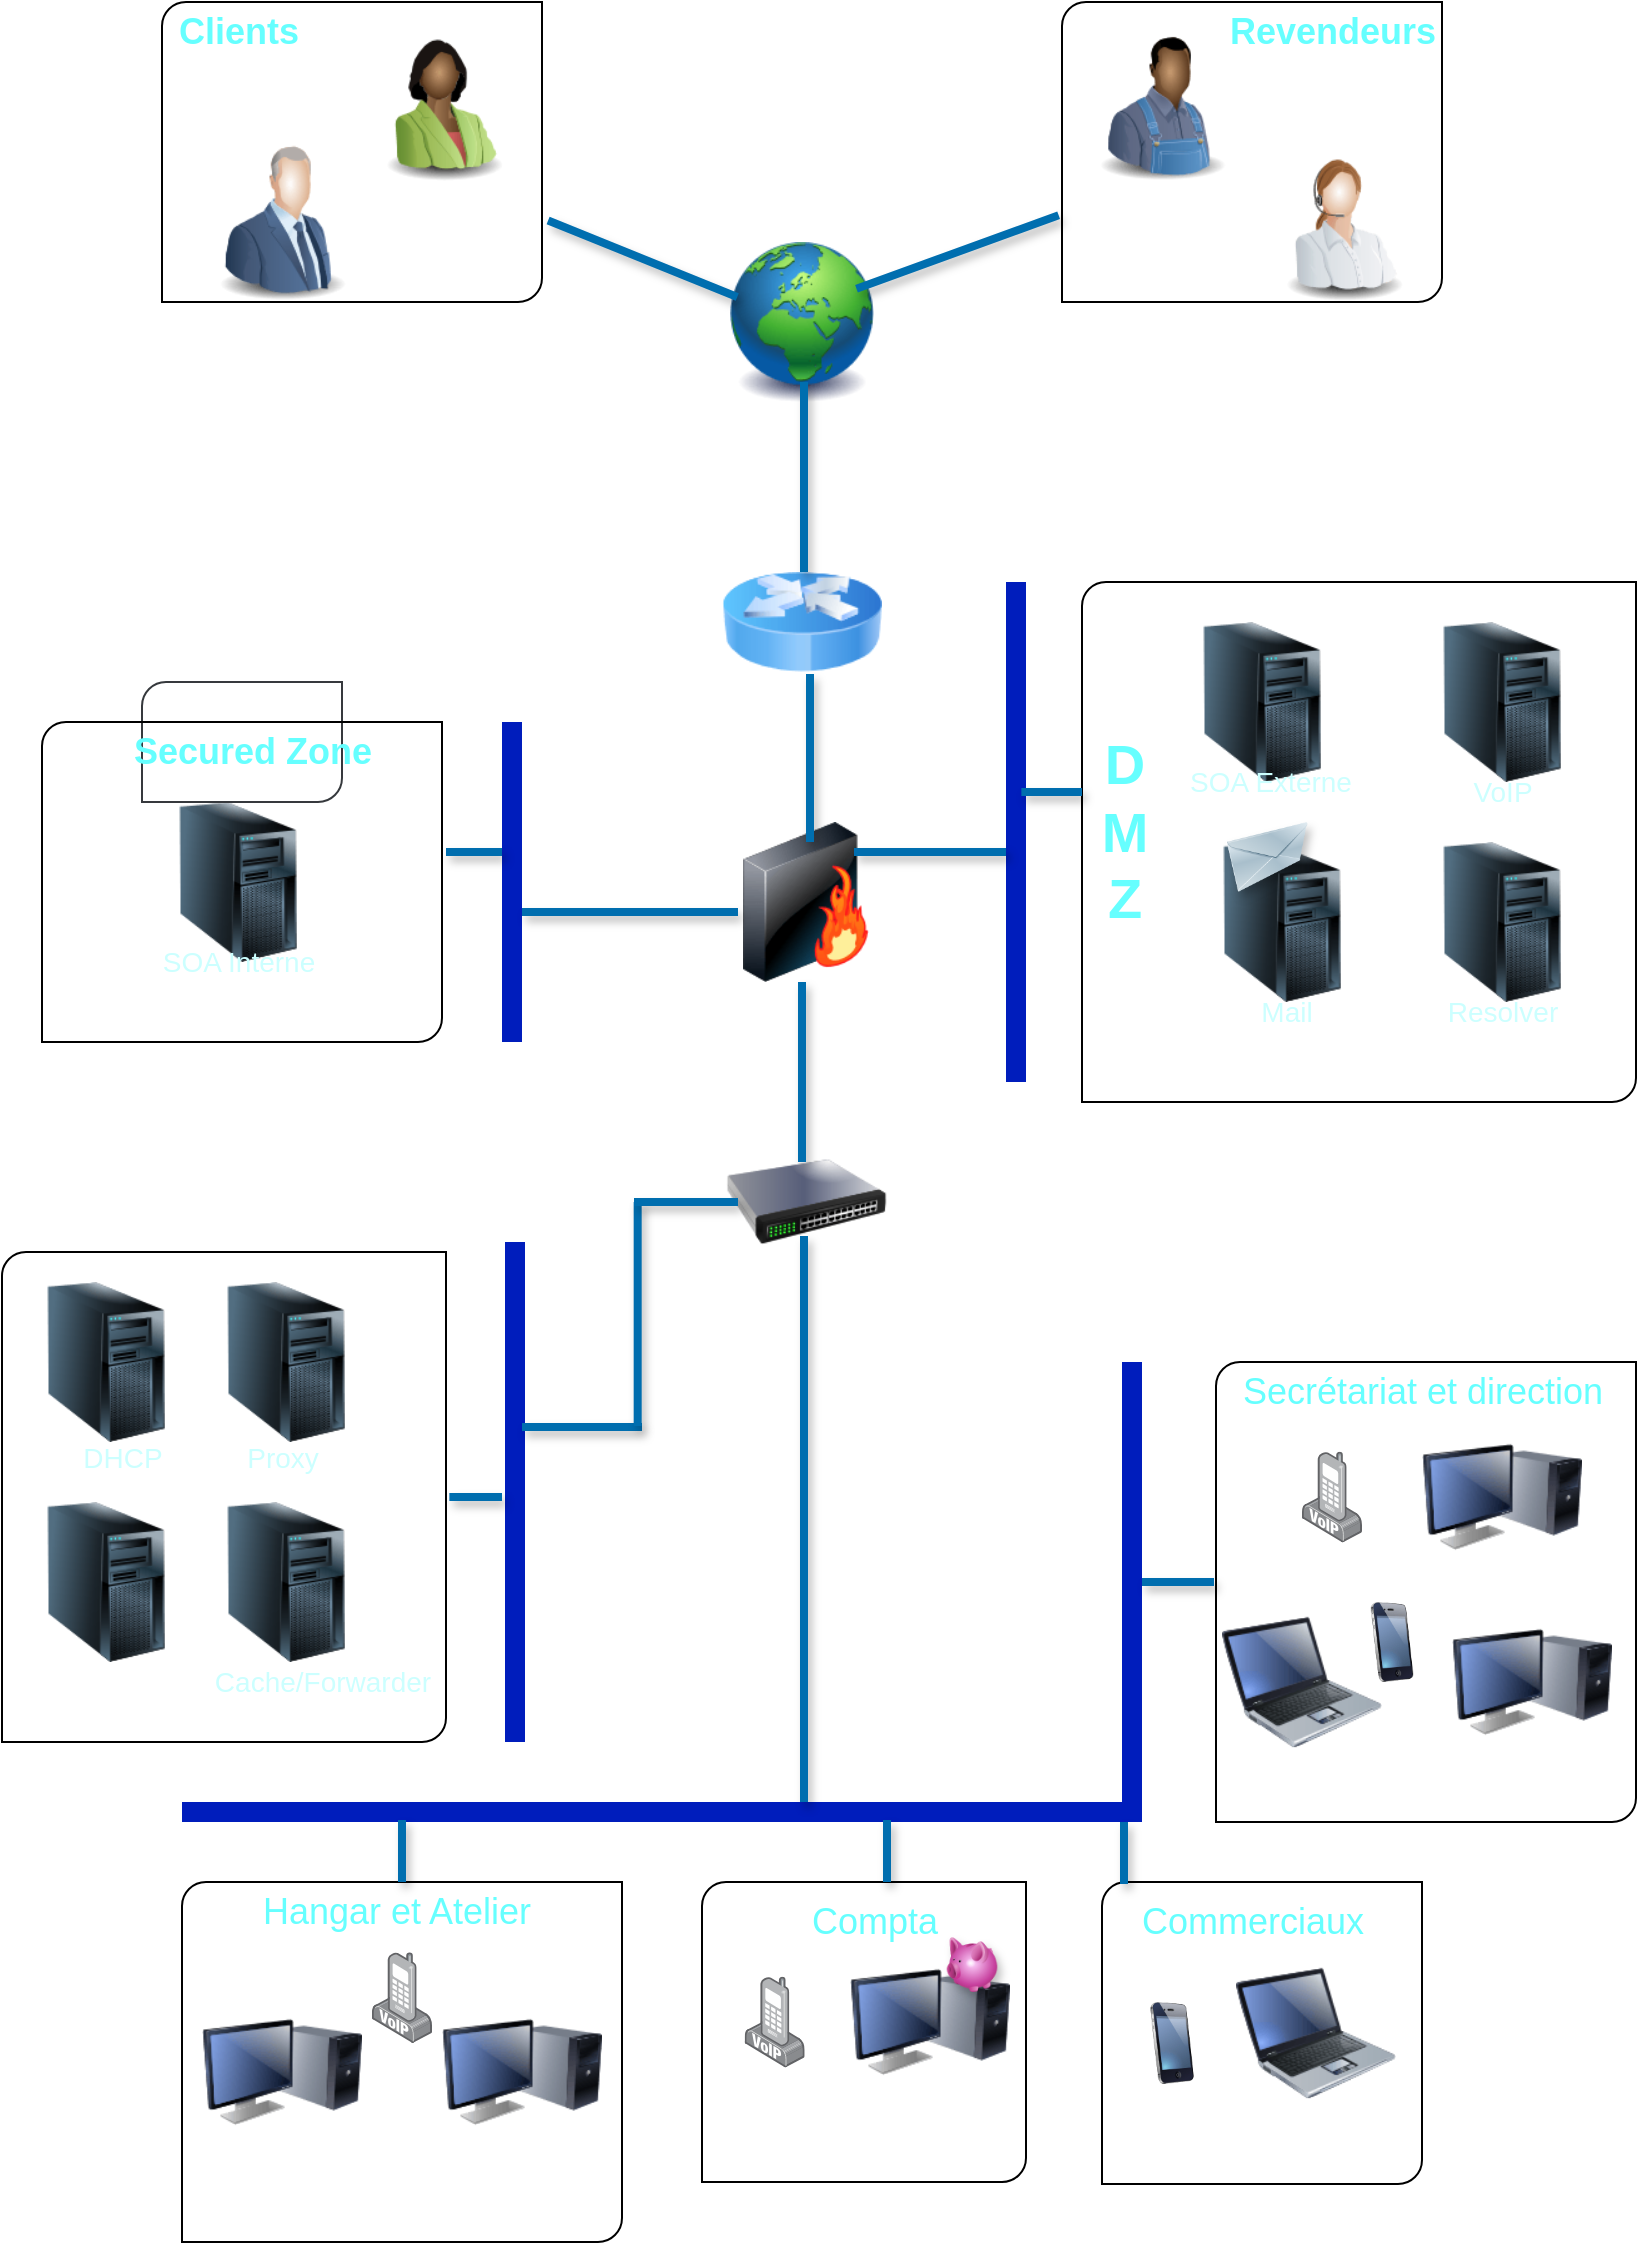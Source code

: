 <mxfile>
    <diagram id="BTGCz34x97Jdm9kKE40l" name="Page-1">
        <mxGraphModel dx="1030" dy="910" grid="1" gridSize="10" guides="1" tooltips="1" connect="1" arrows="1" fold="1" page="1" pageScale="1" pageWidth="827" pageHeight="1169" background="none" math="0" shadow="0">
            <root>
                <mxCell id="0"/>
                <mxCell id="1" parent="0"/>
                <mxCell id="2" value="" style="image;html=1;image=img/lib/clip_art/computers/Server_Tower_128x128.png;rounded=0;" parent="1" vertex="1">
                    <mxGeometry x="710" y="430" width="80" height="80" as="geometry"/>
                </mxCell>
                <mxCell id="3" value="" style="image;html=1;image=img/lib/clip_art/computers/Server_Tower_128x128.png;rounded=0;" parent="1" vertex="1">
                    <mxGeometry x="590" y="320" width="80" height="80" as="geometry"/>
                </mxCell>
                <mxCell id="4" value="" style="image;html=1;image=img/lib/clip_art/computers/Server_Tower_128x128.png;rounded=0;" parent="1" vertex="1">
                    <mxGeometry x="78" y="410" width="80" height="80" as="geometry"/>
                </mxCell>
                <mxCell id="5" value="" style="image;html=1;image=img/lib/clip_art/computers/Server_Tower_128x128.png;rounded=0;" parent="1" vertex="1">
                    <mxGeometry x="12" y="760" width="80" height="80" as="geometry"/>
                </mxCell>
                <mxCell id="6" value="" style="image;html=1;image=img/lib/clip_art/computers/Server_Tower_128x128.png;rounded=0;" parent="1" vertex="1">
                    <mxGeometry x="600" y="430" width="80" height="80" as="geometry"/>
                </mxCell>
                <mxCell id="13" value="" style="image;html=1;image=img/lib/clip_art/general/Earth_globe_128x128.png;rounded=0;" parent="1" vertex="1">
                    <mxGeometry x="360" y="130" width="80" height="80" as="geometry"/>
                </mxCell>
                <mxCell id="14" value="" style="image;html=1;image=img/lib/clip_art/networking/Router_Icon_128x128.png;rounded=0;" parent="1" vertex="1">
                    <mxGeometry x="360" y="280" width="80" height="80" as="geometry"/>
                </mxCell>
                <mxCell id="19" value="" style="image;html=1;image=img/lib/clip_art/networking/Firewall-page1_128x128.png;rounded=0;" parent="1" vertex="1">
                    <mxGeometry x="360" y="420" width="84" height="80" as="geometry"/>
                </mxCell>
                <mxCell id="20" value="" style="image;html=1;image=img/lib/clip_art/networking/Switch_128x128.png;rounded=0;" parent="1" vertex="1">
                    <mxGeometry x="362.13" y="570" width="80" height="80" as="geometry"/>
                </mxCell>
                <mxCell id="42" value="" style="image;html=1;image=img/lib/clip_art/computers/Server_Tower_128x128.png;rounded=0;" parent="1" vertex="1">
                    <mxGeometry x="710" y="320" width="80" height="80" as="geometry"/>
                </mxCell>
                <mxCell id="43" value="" style="image;html=1;image=img/lib/clip_art/computers/Server_Tower_128x128.png;rounded=0;" parent="1" vertex="1">
                    <mxGeometry x="12" y="650" width="80" height="80" as="geometry"/>
                </mxCell>
                <mxCell id="46" value="" style="verticalLabelPosition=bottom;verticalAlign=top;html=1;shape=mxgraph.basic.diag_round_rect;dx=6;textOpacity=0;rounded=0;" parent="1" vertex="1">
                    <mxGeometry x="80" y="10" width="190" height="150" as="geometry"/>
                </mxCell>
                <mxCell id="48" value="" style="image;html=1;image=img/lib/clip_art/people/Suit_Woman_Green_Black_128x128.png;rounded=0;" parent="1" vertex="1">
                    <mxGeometry x="180" y="20" width="80" height="80" as="geometry"/>
                </mxCell>
                <mxCell id="49" value="" style="image;html=1;image=img/lib/clip_art/people/Suit_Man_Blue_128x128.png;rounded=0;" parent="1" vertex="1">
                    <mxGeometry x="100" y="80" width="80" height="80" as="geometry"/>
                </mxCell>
                <mxCell id="51" value="" style="verticalLabelPosition=bottom;verticalAlign=top;html=1;shape=mxgraph.basic.diag_round_rect;dx=6;textOpacity=0;rounded=0;" parent="1" vertex="1">
                    <mxGeometry x="530" y="10" width="190" height="150" as="geometry"/>
                </mxCell>
                <mxCell id="52" value="" style="image;html=1;image=img/lib/clip_art/people/Farmer_Man_Black_128x128.png;rounded=0;" parent="1" vertex="1">
                    <mxGeometry x="540" y="20" width="80" height="80" as="geometry"/>
                </mxCell>
                <mxCell id="53" value="" style="image;html=1;image=img/lib/clip_art/people/Telesales_Woman_128x128.png;rounded=0;" parent="1" vertex="1">
                    <mxGeometry x="630" y="80" width="80" height="80" as="geometry"/>
                </mxCell>
                <mxCell id="54" value="" style="verticalLabelPosition=bottom;verticalAlign=top;html=1;shape=mxgraph.basic.diag_round_rect;dx=6;fillColor=none;strokeColor=#36393d;rounded=0;" parent="1" vertex="1">
                    <mxGeometry x="70" y="350" width="100" height="60" as="geometry"/>
                </mxCell>
                <mxCell id="55" value="" style="verticalLabelPosition=bottom;verticalAlign=top;html=1;shape=mxgraph.basic.diag_round_rect;dx=6;fillColor=none;rounded=0;" parent="1" vertex="1">
                    <mxGeometry x="20" y="370" width="200" height="160" as="geometry"/>
                </mxCell>
                <mxCell id="56" value="Secured Zone" style="text;html=1;align=center;verticalAlign=middle;resizable=0;points=[];autosize=1;strokeColor=none;fillColor=none;fontStyle=1;fontSize=18;fontColor=#66FFFF;rounded=0;" parent="1" vertex="1">
                    <mxGeometry x="60" y="370" width="130" height="30" as="geometry"/>
                </mxCell>
                <mxCell id="57" value="" style="verticalLabelPosition=bottom;verticalAlign=top;html=1;shape=mxgraph.basic.diag_round_rect;dx=6;fillColor=none;rounded=0;" parent="1" vertex="1">
                    <mxGeometry x="540" y="300" width="277" height="260" as="geometry"/>
                </mxCell>
                <mxCell id="58" value="D&lt;br style=&quot;font-size: 28px;&quot;&gt;M&lt;br style=&quot;font-size: 28px;&quot;&gt;Z" style="text;html=1;align=center;verticalAlign=middle;resizable=0;points=[];autosize=1;strokeColor=none;fillColor=none;shadow=0;fontSize=28;fontStyle=1;fontColor=#66FFFF;rounded=0;" parent="1" vertex="1">
                    <mxGeometry x="541" y="370" width="40" height="110" as="geometry"/>
                </mxCell>
                <mxCell id="60" value="" style="verticalLabelPosition=bottom;verticalAlign=top;html=1;shape=mxgraph.basic.diag_round_rect;dx=6;shadow=0;fontSize=28;fillColor=none;rounded=0;" parent="1" vertex="1">
                    <mxGeometry y="635" width="222" height="245" as="geometry"/>
                </mxCell>
                <mxCell id="61" value="Clients" style="text;html=1;align=center;verticalAlign=middle;resizable=0;points=[];autosize=1;strokeColor=none;fillColor=none;fontSize=18;fontColor=#66FFFF;fontStyle=1;rounded=0;" parent="1" vertex="1">
                    <mxGeometry x="78" y="10" width="80" height="30" as="geometry"/>
                </mxCell>
                <mxCell id="62" value="Revendeurs" style="text;html=1;align=center;verticalAlign=middle;resizable=0;points=[];autosize=1;strokeColor=none;fillColor=none;fontSize=18;fontColor=#66FFFF;fontStyle=1;rounded=0;" parent="1" vertex="1">
                    <mxGeometry x="605" y="10" width="120" height="30" as="geometry"/>
                </mxCell>
                <mxCell id="65" value="" style="image;html=1;image=img/lib/clip_art/computers/Server_Tower_128x128.png;shadow=0;fontSize=18;fontColor=#66FFFF;fillColor=none;rounded=0;" parent="1" vertex="1">
                    <mxGeometry x="102" y="760" width="80" height="80" as="geometry"/>
                </mxCell>
                <mxCell id="66" value="" style="image;html=1;image=img/lib/clip_art/computers/Server_Tower_128x128.png;shadow=0;fontSize=18;fontColor=#66FFFF;fillColor=none;rounded=0;" parent="1" vertex="1">
                    <mxGeometry x="102" y="650" width="80" height="80" as="geometry"/>
                </mxCell>
                <mxCell id="71" value="" style="verticalLabelPosition=bottom;verticalAlign=top;html=1;shape=mxgraph.basic.diag_round_rect;dx=6;shadow=0;fontSize=18;fontColor=#66FFFF;fillColor=none;rounded=0;" parent="1" vertex="1">
                    <mxGeometry x="607" y="690" width="210" height="230" as="geometry"/>
                </mxCell>
                <mxCell id="72" value="" style="image;html=1;image=img/lib/clip_art/computers/Monitor_Tower_128x128.png;rounded=0;" parent="1" vertex="1">
                    <mxGeometry x="710" y="717.5" width="80" height="80" as="geometry"/>
                </mxCell>
                <mxCell id="73" value="" style="image;html=1;image=img/lib/clip_art/computers/Monitor_Tower_128x128.png;rounded=0;" parent="1" vertex="1">
                    <mxGeometry x="725" y="810" width="80" height="80" as="geometry"/>
                </mxCell>
                <mxCell id="74" value="Secrétariat et direction" style="text;html=1;align=center;verticalAlign=middle;resizable=0;points=[];autosize=1;strokeColor=none;fillColor=none;fontSize=18;fontColor=#66FFFF;rounded=0;" parent="1" vertex="1">
                    <mxGeometry x="610" y="690" width="200" height="30" as="geometry"/>
                </mxCell>
                <mxCell id="77" value="Commerciaux" style="text;html=1;align=center;verticalAlign=middle;resizable=0;points=[];autosize=1;strokeColor=none;fillColor=none;fontSize=18;fontColor=#66FFFF;rounded=0;" parent="1" vertex="1">
                    <mxGeometry x="560" y="955" width="130" height="30" as="geometry"/>
                </mxCell>
                <mxCell id="78" value="" style="verticalLabelPosition=bottom;verticalAlign=top;html=1;shape=mxgraph.basic.diag_round_rect;dx=6;shadow=0;fontSize=18;fontColor=#66FFFF;fillColor=none;rounded=0;" parent="1" vertex="1">
                    <mxGeometry x="90" y="950" width="220" height="180" as="geometry"/>
                </mxCell>
                <mxCell id="79" value="" style="image;html=1;image=img/lib/clip_art/computers/Monitor_Tower_128x128.png;rounded=0;" parent="1" vertex="1">
                    <mxGeometry x="220" y="1005" width="80" height="80" as="geometry"/>
                </mxCell>
                <mxCell id="80" value="" style="image;html=1;image=img/lib/clip_art/computers/Monitor_Tower_128x128.png;rounded=0;" parent="1" vertex="1">
                    <mxGeometry x="100" y="1005" width="80" height="80" as="geometry"/>
                </mxCell>
                <mxCell id="81" value="Hangar et Atelier" style="text;html=1;align=center;verticalAlign=middle;resizable=0;points=[];autosize=1;strokeColor=none;fillColor=none;fontSize=18;fontColor=#66FFFF;rounded=0;" parent="1" vertex="1">
                    <mxGeometry x="122" y="950" width="150" height="30" as="geometry"/>
                </mxCell>
                <mxCell id="82" value="" style="verticalLabelPosition=bottom;verticalAlign=top;html=1;shape=mxgraph.basic.diag_round_rect;dx=6;shadow=0;fontSize=18;fontColor=#66FFFF;fillColor=none;rounded=0;" parent="1" vertex="1">
                    <mxGeometry x="350" y="950" width="162" height="150" as="geometry"/>
                </mxCell>
                <mxCell id="83" value="" style="image;html=1;image=img/lib/clip_art/computers/Monitor_Tower_128x128.png;rounded=0;" parent="1" vertex="1">
                    <mxGeometry x="424" y="980" width="80" height="80" as="geometry"/>
                </mxCell>
                <mxCell id="84" value="" style="verticalLabelPosition=bottom;verticalAlign=top;html=1;shape=mxgraph.basic.diag_round_rect;dx=6;shadow=0;fontSize=18;fontColor=#66FFFF;fillColor=none;rounded=0;" parent="1" vertex="1">
                    <mxGeometry x="550" y="950" width="160" height="151" as="geometry"/>
                </mxCell>
                <mxCell id="86" value="" style="image;html=1;image=img/lib/clip_art/telecommunication/iPhone_128x128.png;rounded=0;" parent="1" vertex="1">
                    <mxGeometry x="570" y="1010" width="30" height="41" as="geometry"/>
                </mxCell>
                <mxCell id="87" value="" style="image;html=1;image=img/lib/clip_art/computers/Laptop_128x128.png;shadow=0;fontSize=18;fontColor=#66FFFF;fillColor=none;rounded=0;" parent="1" vertex="1">
                    <mxGeometry x="617" y="985" width="80" height="81" as="geometry"/>
                </mxCell>
                <mxCell id="88" value="Compta" style="text;html=1;align=center;verticalAlign=middle;resizable=0;points=[];autosize=1;strokeColor=none;fillColor=none;fontSize=18;fontColor=#66FFFF;rounded=0;" parent="1" vertex="1">
                    <mxGeometry x="396" y="955" width="80" height="30" as="geometry"/>
                </mxCell>
                <mxCell id="90" value="" style="image;html=1;image=img/lib/clip_art/telecommunication/iPhone_128x128.png;rounded=0;" parent="1" vertex="1">
                    <mxGeometry x="680" y="810" width="30" height="40" as="geometry"/>
                </mxCell>
                <mxCell id="91" value="" style="image;html=1;image=img/lib/clip_art/computers/Laptop_128x128.png;shadow=0;fontSize=18;fontColor=#66FFFF;fillColor=none;rounded=0;" parent="1" vertex="1">
                    <mxGeometry x="610" y="810" width="80" height="80" as="geometry"/>
                </mxCell>
                <mxCell id="116" value="" style="line;strokeWidth=10;direction=south;html=1;shadow=0;fontSize=18;fontColor=#ffffff;fillColor=#0050ef;strokeColor=#001DBC;" vertex="1" parent="1">
                    <mxGeometry x="252" y="630" width="9" height="250" as="geometry"/>
                </mxCell>
                <mxCell id="119" value="" style="line;strokeWidth=10;direction=south;html=1;shadow=0;fontSize=18;fontColor=#ffffff;fillColor=#0050ef;strokeColor=#001DBC;" vertex="1" parent="1">
                    <mxGeometry x="502" y="300" width="10" height="250" as="geometry"/>
                </mxCell>
                <mxCell id="120" value="" style="line;strokeWidth=10;direction=south;html=1;shadow=0;fontSize=18;fontColor=#ffffff;fillColor=#0050ef;strokeColor=#001DBC;" vertex="1" parent="1">
                    <mxGeometry x="560" y="690" width="10" height="220" as="geometry"/>
                </mxCell>
                <mxCell id="121" value="" style="line;strokeWidth=10;direction=west;html=1;shadow=0;fontSize=18;fontColor=#ffffff;fillColor=#0050ef;strokeColor=#001DBC;" vertex="1" parent="1">
                    <mxGeometry x="90" y="910" width="480" height="10" as="geometry"/>
                </mxCell>
                <mxCell id="122" value="" style="line;strokeWidth=10;direction=south;html=1;shadow=0;fontSize=18;fontColor=#ffffff;fillColor=#0050ef;strokeColor=#001DBC;" vertex="1" parent="1">
                    <mxGeometry x="250" y="370" width="10" height="160" as="geometry"/>
                </mxCell>
                <mxCell id="140" value="" style="line;strokeWidth=4;direction=south;html=1;perimeter=backbonePerimeter;points=[];outlineConnect=0;shadow=1;fontSize=18;fontColor=#ffffff;fillColor=#1ba1e2;sketch=0;strokeColor=#006EAF;" vertex="1" parent="1">
                    <mxGeometry x="396" y="200" width="10" height="95" as="geometry"/>
                </mxCell>
                <mxCell id="141" value="" style="line;strokeWidth=4;html=1;perimeter=backbonePerimeter;points=[];outlineConnect=0;shadow=1;sketch=0;fontSize=18;fontColor=#ffffff;fillColor=#1ba1e2;rotation=22;strokeColor=#006EAF;" vertex="1" parent="1">
                    <mxGeometry x="269.34" y="133.37" width="102" height="10" as="geometry"/>
                </mxCell>
                <mxCell id="144" value="" style="line;strokeWidth=4;html=1;perimeter=backbonePerimeter;points=[];outlineConnect=0;shadow=1;sketch=0;fontSize=18;fontColor=#ffffff;fillColor=#1ba1e2;strokeColor=#006EAF;" vertex="1" parent="1">
                    <mxGeometry x="260" y="460" width="108" height="10" as="geometry"/>
                </mxCell>
                <mxCell id="146" value="" style="line;strokeWidth=4;html=1;perimeter=backbonePerimeter;points=[];outlineConnect=0;shadow=1;sketch=0;fontSize=18;fontColor=#ffffff;fillColor=#1ba1e2;rotation=340;strokeColor=#006EAF;" vertex="1" parent="1">
                    <mxGeometry x="424" y="130" width="107.57" height="10" as="geometry"/>
                </mxCell>
                <mxCell id="147" value="" style="line;strokeWidth=4;html=1;perimeter=backbonePerimeter;points=[];outlineConnect=0;shadow=1;sketch=0;fontSize=18;fontColor=#ffffff;fillColor=#1ba1e2;strokeColor=#006EAF;" vertex="1" parent="1">
                    <mxGeometry x="509.67" y="400" width="30.33" height="10" as="geometry"/>
                </mxCell>
                <mxCell id="148" value="" style="line;strokeWidth=4;html=1;perimeter=backbonePerimeter;points=[];outlineConnect=0;shadow=1;sketch=0;fontSize=18;fontColor=#ffffff;fillColor=#1ba1e2;strokeColor=#006EAF;" vertex="1" parent="1">
                    <mxGeometry x="426" y="430" width="76" height="10" as="geometry"/>
                </mxCell>
                <mxCell id="149" value="" style="line;strokeWidth=4;html=1;perimeter=backbonePerimeter;points=[];outlineConnect=0;shadow=1;sketch=0;fontSize=18;fontColor=#ffffff;fillColor=#1ba1e2;strokeColor=#006EAF;direction=south;" vertex="1" parent="1">
                    <mxGeometry x="399" y="346" width="10" height="84" as="geometry"/>
                </mxCell>
                <mxCell id="150" value="" style="line;strokeWidth=4;html=1;perimeter=backbonePerimeter;points=[];outlineConnect=0;shadow=1;sketch=0;fontSize=18;fontColor=#ffffff;fillColor=#1ba1e2;strokeColor=#006EAF;direction=south;" vertex="1" parent="1">
                    <mxGeometry x="395" y="500" width="10" height="90" as="geometry"/>
                </mxCell>
                <mxCell id="152" value="" style="line;strokeWidth=4;html=1;perimeter=backbonePerimeter;points=[];outlineConnect=0;shadow=1;sketch=0;fontSize=18;fontColor=#ffffff;fillColor=#1ba1e2;strokeColor=#006EAF;" vertex="1" parent="1">
                    <mxGeometry x="260" y="717.5" width="60" height="10" as="geometry"/>
                </mxCell>
                <mxCell id="153" value="" style="line;strokeWidth=4;html=1;perimeter=backbonePerimeter;points=[];outlineConnect=0;shadow=1;sketch=0;fontSize=18;fontColor=#ffffff;fillColor=#1ba1e2;strokeColor=#006EAF;direction=south;" vertex="1" parent="1">
                    <mxGeometry x="305.84" y="610" width="24" height="112" as="geometry"/>
                </mxCell>
                <mxCell id="157" value="" style="line;strokeWidth=4;html=1;perimeter=backbonePerimeter;points=[];outlineConnect=0;shadow=1;sketch=0;fontSize=18;fontColor=#ffffff;fillColor=#1ba1e2;strokeColor=#006EAF;" vertex="1" parent="1">
                    <mxGeometry x="223.67" y="752.5" width="26.33" height="10" as="geometry"/>
                </mxCell>
                <mxCell id="159" value="" style="line;strokeWidth=4;html=1;perimeter=backbonePerimeter;points=[];outlineConnect=0;shadow=1;sketch=0;fontSize=18;fontColor=#ffffff;fillColor=#1ba1e2;strokeColor=#006EAF;" vertex="1" parent="1">
                    <mxGeometry x="222" y="430" width="28" height="10" as="geometry"/>
                </mxCell>
                <mxCell id="160" value="" style="line;strokeWidth=4;html=1;perimeter=backbonePerimeter;points=[];outlineConnect=0;shadow=1;sketch=0;fontSize=18;fontColor=#ffffff;fillColor=#1ba1e2;strokeColor=#006EAF;" vertex="1" parent="1">
                    <mxGeometry x="316" y="605" width="52" height="10" as="geometry"/>
                </mxCell>
                <mxCell id="163" value="" style="line;strokeWidth=4;direction=south;html=1;perimeter=backbonePerimeter;points=[];outlineConnect=0;shadow=1;fontSize=18;fontColor=#ffffff;fillColor=#1ba1e2;sketch=0;strokeColor=#006EAF;" vertex="1" parent="1">
                    <mxGeometry x="396" y="627" width="10" height="283" as="geometry"/>
                </mxCell>
                <mxCell id="165" value="" style="line;strokeWidth=4;html=1;perimeter=backbonePerimeter;points=[];outlineConnect=0;shadow=1;sketch=0;fontSize=18;fontColor=#ffffff;fillColor=#1ba1e2;strokeColor=#006EAF;" vertex="1" parent="1">
                    <mxGeometry x="570" y="795" width="36" height="10" as="geometry"/>
                </mxCell>
                <mxCell id="166" value="" style="line;strokeWidth=4;html=1;perimeter=backbonePerimeter;points=[];outlineConnect=0;shadow=1;sketch=0;fontSize=18;fontColor=#ffffff;fillColor=#1ba1e2;strokeColor=#006EAF;direction=south;" vertex="1" parent="1">
                    <mxGeometry x="440" y="919" width="5" height="31" as="geometry"/>
                </mxCell>
                <mxCell id="167" value="" style="line;strokeWidth=4;html=1;perimeter=backbonePerimeter;points=[];outlineConnect=0;shadow=1;sketch=0;fontSize=18;fontColor=#ffffff;fillColor=#1ba1e2;strokeColor=#006EAF;direction=south;" vertex="1" parent="1">
                    <mxGeometry x="557" y="920" width="8" height="31" as="geometry"/>
                </mxCell>
                <mxCell id="168" value="" style="line;strokeWidth=4;html=1;perimeter=backbonePerimeter;points=[];outlineConnect=0;shadow=1;sketch=0;fontSize=18;fontColor=#ffffff;fillColor=#1ba1e2;strokeColor=#006EAF;direction=south;" vertex="1" parent="1">
                    <mxGeometry x="197.5" y="919" width="5" height="31" as="geometry"/>
                </mxCell>
                <mxCell id="169" value="" style="image;html=1;image=img/lib/clip_art/networking/Email_128x128.png;shadow=1;sketch=0;fontSize=18;fontColor=#66FFFF;strokeWidth=10;fillColor=none;" vertex="1" parent="1">
                    <mxGeometry x="610" y="420" width="45.5" height="35" as="geometry"/>
                </mxCell>
                <mxCell id="170" value="Mail" style="text;html=1;align=center;verticalAlign=middle;resizable=0;points=[];autosize=1;strokeColor=none;fillColor=none;fontSize=14;fontColor=#CCFFFF;" vertex="1" parent="1">
                    <mxGeometry x="622" y="505" width="40" height="20" as="geometry"/>
                </mxCell>
                <mxCell id="171" value="Resolver" style="text;html=1;align=center;verticalAlign=middle;resizable=0;points=[];autosize=1;strokeColor=none;fillColor=none;fontSize=14;fontColor=#CCFFFF;" vertex="1" parent="1">
                    <mxGeometry x="715" y="505" width="70" height="20" as="geometry"/>
                </mxCell>
                <mxCell id="172" value="VoIP" style="text;html=1;align=center;verticalAlign=middle;resizable=0;points=[];autosize=1;strokeColor=none;fillColor=none;fontSize=14;fontColor=#CCFFFF;" vertex="1" parent="1">
                    <mxGeometry x="725" y="395" width="50" height="20" as="geometry"/>
                </mxCell>
                <mxCell id="173" value="SOA Externe" style="text;html=1;align=center;verticalAlign=middle;resizable=0;points=[];autosize=1;strokeColor=none;fillColor=none;fontSize=14;fontColor=#CCFFFF;" vertex="1" parent="1">
                    <mxGeometry x="584" y="390" width="100" height="20" as="geometry"/>
                </mxCell>
                <mxCell id="174" value="SOA Interne" style="text;html=1;align=center;verticalAlign=middle;resizable=0;points=[];autosize=1;strokeColor=none;fillColor=none;fontSize=14;fontColor=#CCFFFF;" vertex="1" parent="1">
                    <mxGeometry x="73" y="480" width="90" height="20" as="geometry"/>
                </mxCell>
                <mxCell id="175" value="DHCP" style="text;html=1;align=center;verticalAlign=middle;resizable=0;points=[];autosize=1;strokeColor=none;fillColor=none;fontSize=14;fontColor=#CCFFFF;" vertex="1" parent="1">
                    <mxGeometry x="30" y="727.5" width="60" height="20" as="geometry"/>
                </mxCell>
                <mxCell id="176" value="Proxy" style="text;html=1;align=center;verticalAlign=middle;resizable=0;points=[];autosize=1;strokeColor=none;fillColor=none;fontSize=14;fontColor=#CCFFFF;" vertex="1" parent="1">
                    <mxGeometry x="115" y="727.5" width="50" height="20" as="geometry"/>
                </mxCell>
                <mxCell id="177" value="Cache/Forwarder" style="text;html=1;align=center;verticalAlign=middle;resizable=0;points=[];autosize=1;strokeColor=none;fillColor=none;fontSize=14;fontColor=#CCFFFF;" vertex="1" parent="1">
                    <mxGeometry x="100" y="840" width="120" height="20" as="geometry"/>
                </mxCell>
                <mxCell id="178" value="" style="image;html=1;image=img/lib/clip_art/finance/Piggy_Bank_128x128.png;shadow=1;sketch=0;fontSize=14;fontColor=#CCFFFF;strokeWidth=10;fillColor=none;flipH=1;" vertex="1" parent="1">
                    <mxGeometry x="468" y="977.5" width="34" height="27.5" as="geometry"/>
                </mxCell>
                <mxCell id="179" value="" style="points=[];aspect=fixed;html=1;align=center;shadow=0;dashed=0;image;image=img/lib/allied_telesis/computer_and_terminals/VOIP_IP_phone.svg;sketch=0;fontSize=14;fontColor=#CCFFFF;strokeWidth=10;fillColor=none;" vertex="1" parent="1">
                    <mxGeometry x="650" y="734.7" width="30" height="45.6" as="geometry"/>
                </mxCell>
                <mxCell id="180" value="" style="points=[];aspect=fixed;html=1;align=center;shadow=0;dashed=0;image;image=img/lib/allied_telesis/computer_and_terminals/VOIP_IP_phone.svg;sketch=0;fontSize=14;fontColor=#CCFFFF;strokeWidth=10;fillColor=none;" vertex="1" parent="1">
                    <mxGeometry x="185" y="985.0" width="30" height="45.6" as="geometry"/>
                </mxCell>
                <mxCell id="181" value="" style="points=[];aspect=fixed;html=1;align=center;shadow=0;dashed=0;image;image=img/lib/allied_telesis/computer_and_terminals/VOIP_IP_phone.svg;sketch=0;fontSize=14;fontColor=#CCFFFF;strokeWidth=10;fillColor=none;" vertex="1" parent="1">
                    <mxGeometry x="371.34" y="997.2" width="30" height="45.6" as="geometry"/>
                </mxCell>
            </root>
        </mxGraphModel>
    </diagram>
</mxfile>